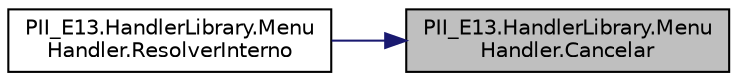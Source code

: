digraph "PII_E13.HandlerLibrary.MenuHandler.Cancelar"
{
 // INTERACTIVE_SVG=YES
 // LATEX_PDF_SIZE
  edge [fontname="Helvetica",fontsize="10",labelfontname="Helvetica",labelfontsize="10"];
  node [fontname="Helvetica",fontsize="10",shape=record];
  rankdir="RL";
  Node1 [label="PII_E13.HandlerLibrary.Menu\lHandler.Cancelar",height=0.2,width=0.4,color="black", fillcolor="grey75", style="filled", fontcolor="black",tooltip="Retorna este \"handler\" al estado inicial."];
  Node1 -> Node2 [dir="back",color="midnightblue",fontsize="10",style="solid",fontname="Helvetica"];
  Node2 [label="PII_E13.HandlerLibrary.Menu\lHandler.ResolverInterno",height=0.2,width=0.4,color="black", fillcolor="white", style="filled",URL="$classPII__E13_1_1HandlerLibrary_1_1MenuHandler.html#a829453c1f723052ddeeb7ac74d65cf45",tooltip="La clase procesa el mensaje y retorna true o no lo procesa y retorna false."];
}

